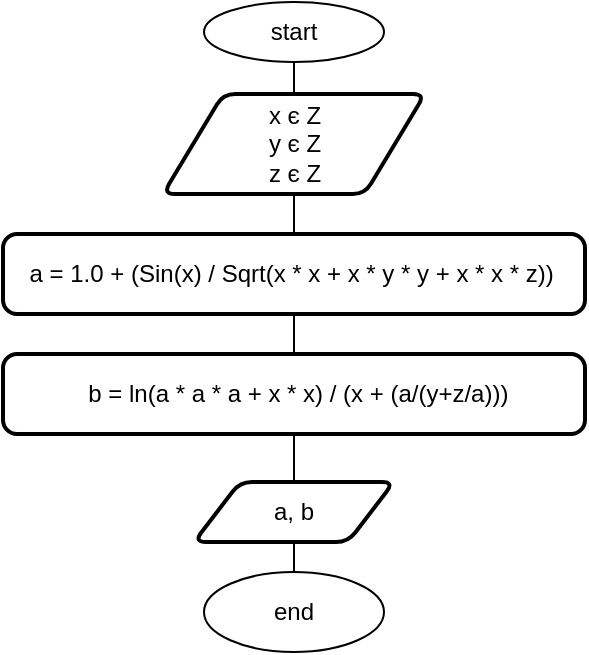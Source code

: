 <mxfile version="15.5.5" type="device"><diagram id="bLWSIJUGv_9j1-Q6cMNG" name="Page-1"><mxGraphModel dx="661" dy="388" grid="1" gridSize="10" guides="1" tooltips="1" connect="1" arrows="1" fold="1" page="1" pageScale="1" pageWidth="827" pageHeight="1169" math="0" shadow="0"><root><mxCell id="0"/><mxCell id="1" parent="0"/><mxCell id="GFQT7XZ4SOQQTsBql78F-1" style="edgeStyle=orthogonalEdgeStyle;rounded=0;orthogonalLoop=1;jettySize=auto;html=1;entryX=0.5;entryY=0;entryDx=0;entryDy=0;endArrow=none;endFill=0;" parent="1" source="GFQT7XZ4SOQQTsBql78F-2" edge="1"><mxGeometry relative="1" as="geometry"><mxPoint x="449" y="440" as="targetPoint"/></mxGeometry></mxCell><mxCell id="GFQT7XZ4SOQQTsBql78F-2" value="start" style="ellipse;whiteSpace=wrap;html=1;" parent="1" vertex="1"><mxGeometry x="404" y="380" width="90" height="30" as="geometry"/></mxCell><mxCell id="GFQT7XZ4SOQQTsBql78F-7" style="edgeStyle=orthogonalEdgeStyle;rounded=0;orthogonalLoop=1;jettySize=auto;html=1;entryX=0.5;entryY=0;entryDx=0;entryDy=0;endArrow=none;endFill=0;exitX=0.5;exitY=1;exitDx=0;exitDy=0;" parent="1" source="GFQT7XZ4SOQQTsBql78F-12" target="GFQT7XZ4SOQQTsBql78F-8" edge="1"><mxGeometry relative="1" as="geometry"><mxPoint x="439" y="720" as="sourcePoint"/></mxGeometry></mxCell><mxCell id="GFQT7XZ4SOQQTsBql78F-8" value="end" style="ellipse;whiteSpace=wrap;html=1;" parent="1" vertex="1"><mxGeometry x="404" y="665" width="90" height="40" as="geometry"/></mxCell><mxCell id="GFQT7XZ4SOQQTsBql78F-11" style="edgeStyle=orthogonalEdgeStyle;rounded=0;orthogonalLoop=1;jettySize=auto;html=1;exitX=0.5;exitY=1;exitDx=0;exitDy=0;endArrow=none;endFill=0;" parent="1" edge="1"><mxGeometry relative="1" as="geometry"><mxPoint x="449" y="470" as="sourcePoint"/><mxPoint x="449" y="470" as="targetPoint"/></mxGeometry></mxCell><mxCell id="GFQT7XZ4SOQQTsBql78F-12" value="a, b" style="shape=parallelogram;html=1;strokeWidth=2;perimeter=parallelogramPerimeter;whiteSpace=wrap;rounded=1;arcSize=12;size=0.23;" parent="1" vertex="1"><mxGeometry x="399" y="620" width="100" height="30" as="geometry"/></mxCell><mxCell id="uOqhwsNV31CgYh6dWEPl-5" style="edgeStyle=orthogonalEdgeStyle;rounded=0;orthogonalLoop=1;jettySize=auto;html=1;endArrow=none;endFill=0;" edge="1" parent="1" source="GFQT7XZ4SOQQTsBql78F-15" target="uOqhwsNV31CgYh6dWEPl-3"><mxGeometry relative="1" as="geometry"/></mxCell><mxCell id="GFQT7XZ4SOQQTsBql78F-15" value="a =&amp;nbsp;1.0 + (Sin(x) / Sqrt(x * x + x * y * y + x * x * z))&amp;nbsp;" style="rounded=1;whiteSpace=wrap;html=1;absoluteArcSize=1;arcSize=14;strokeWidth=2;" parent="1" vertex="1"><mxGeometry x="303.5" y="496" width="291" height="40" as="geometry"/></mxCell><mxCell id="phs4v9Dp2_rPbak-kJBT-1" style="edgeStyle=orthogonalEdgeStyle;rounded=0;orthogonalLoop=1;jettySize=auto;html=1;exitX=0.5;exitY=1;exitDx=0;exitDy=0;" parent="1" source="GFQT7XZ4SOQQTsBql78F-12" target="GFQT7XZ4SOQQTsBql78F-12" edge="1"><mxGeometry relative="1" as="geometry"/></mxCell><mxCell id="uOqhwsNV31CgYh6dWEPl-4" style="edgeStyle=orthogonalEdgeStyle;rounded=0;orthogonalLoop=1;jettySize=auto;html=1;endArrow=none;endFill=0;" edge="1" parent="1" source="uOqhwsNV31CgYh6dWEPl-2" target="GFQT7XZ4SOQQTsBql78F-15"><mxGeometry relative="1" as="geometry"/></mxCell><mxCell id="uOqhwsNV31CgYh6dWEPl-2" value="x є Z &lt;br&gt;y є Z &lt;br&gt;z є Z" style="shape=parallelogram;html=1;strokeWidth=2;perimeter=parallelogramPerimeter;whiteSpace=wrap;rounded=1;arcSize=12;size=0.23;" vertex="1" parent="1"><mxGeometry x="383.5" y="426" width="131" height="50" as="geometry"/></mxCell><mxCell id="uOqhwsNV31CgYh6dWEPl-6" style="edgeStyle=orthogonalEdgeStyle;rounded=0;orthogonalLoop=1;jettySize=auto;html=1;entryX=0.5;entryY=0;entryDx=0;entryDy=0;endArrow=none;endFill=0;" edge="1" parent="1" source="uOqhwsNV31CgYh6dWEPl-3" target="GFQT7XZ4SOQQTsBql78F-12"><mxGeometry relative="1" as="geometry"/></mxCell><mxCell id="uOqhwsNV31CgYh6dWEPl-3" value="&amp;nbsp;b = ln(a * a * a + x * x) / (x + (a/(y+z/a)))" style="rounded=1;whiteSpace=wrap;html=1;absoluteArcSize=1;arcSize=14;strokeWidth=2;" vertex="1" parent="1"><mxGeometry x="303.5" y="556" width="291" height="40" as="geometry"/></mxCell></root></mxGraphModel></diagram></mxfile>